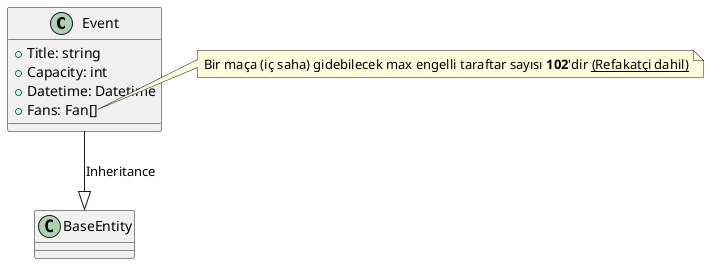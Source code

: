 @startuml Event Class Diagram

class Event {
    + Title: string
    + Capacity: int
    + Datetime: Datetime
    + Fans: Fan[]
}

Event --|> BaseEntity: Inheritance

note right of Event::Fans
Bir maça (iç saha) gidebilecek max engelli taraftar sayısı <b>102</b>'dir <u>(Refakatçi dahil)</u>
end note

@enduml
